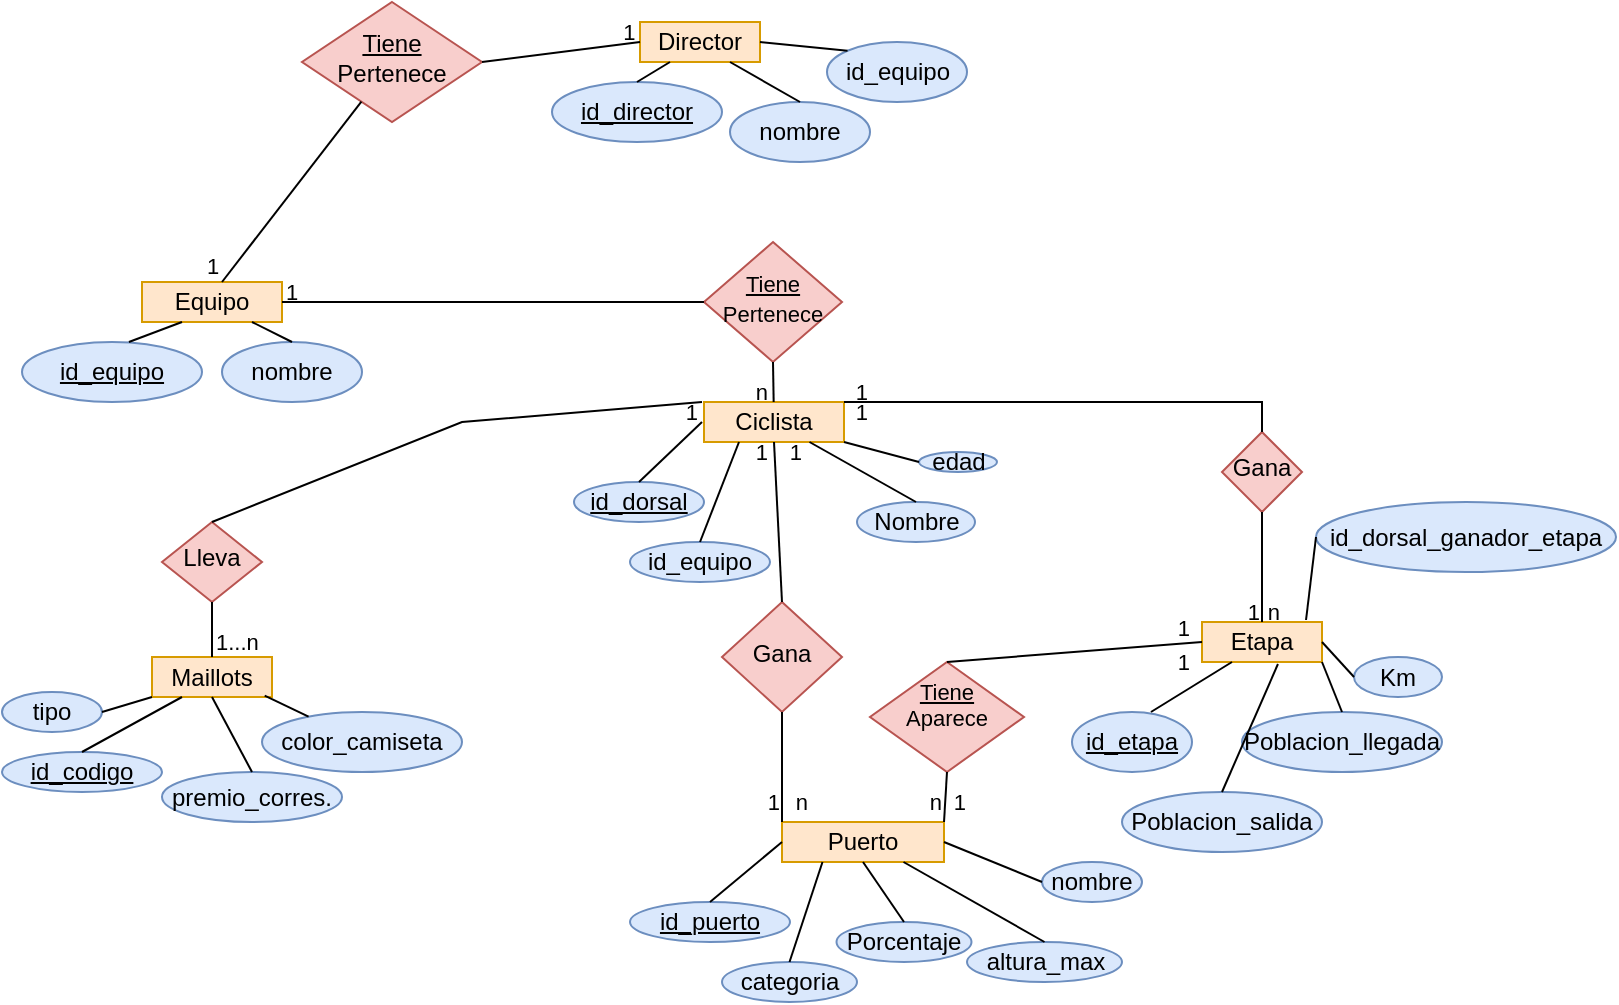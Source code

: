 <mxfile version="20.8.20" type="github">
  <diagram id="C5RBs43oDa-KdzZeNtuy" name="Page-1">
    <mxGraphModel dx="1434" dy="788" grid="1" gridSize="10" guides="1" tooltips="1" connect="1" arrows="1" fold="1" page="1" pageScale="1" pageWidth="827" pageHeight="1169" math="0" shadow="0">
      <root>
        <mxCell id="WIyWlLk6GJQsqaUBKTNV-0" />
        <mxCell id="WIyWlLk6GJQsqaUBKTNV-1" parent="WIyWlLk6GJQsqaUBKTNV-0" />
        <mxCell id="WIyWlLk6GJQsqaUBKTNV-6" value="Gana" style="rhombus;whiteSpace=wrap;html=1;shadow=0;fontFamily=Helvetica;fontSize=12;align=center;strokeWidth=1;spacing=6;spacingTop=-4;fillColor=#f8cecc;strokeColor=#b85450;" parent="WIyWlLk6GJQsqaUBKTNV-1" vertex="1">
          <mxGeometry x="380" y="310" width="60" height="55" as="geometry" />
        </mxCell>
        <mxCell id="WIyWlLk6GJQsqaUBKTNV-10" value="Lleva" style="rhombus;whiteSpace=wrap;html=1;shadow=0;fontFamily=Helvetica;fontSize=12;align=center;strokeWidth=1;spacing=6;spacingTop=-4;fillColor=#f8cecc;strokeColor=#b85450;" parent="WIyWlLk6GJQsqaUBKTNV-1" vertex="1">
          <mxGeometry x="100" y="270" width="50" height="40" as="geometry" />
        </mxCell>
        <mxCell id="zfDN0zzNHte_XfRn6gS3-0" value="Etapa" style="rounded=0;whiteSpace=wrap;html=1;fillColor=#ffe6cc;strokeColor=#d79b00;" parent="WIyWlLk6GJQsqaUBKTNV-1" vertex="1">
          <mxGeometry x="620" y="320" width="60" height="20" as="geometry" />
        </mxCell>
        <mxCell id="zfDN0zzNHte_XfRn6gS3-2" value="&lt;u&gt;Tiene&lt;/u&gt;&lt;br&gt;Pertenece" style="rhombus;whiteSpace=wrap;html=1;shadow=0;fontFamily=Helvetica;fontSize=12;align=center;strokeWidth=1;spacing=6;spacingTop=-4;fillColor=#f8cecc;strokeColor=#b85450;" parent="WIyWlLk6GJQsqaUBKTNV-1" vertex="1">
          <mxGeometry x="170" y="10" width="90" height="60" as="geometry" />
        </mxCell>
        <mxCell id="zfDN0zzNHte_XfRn6gS3-3" value="Gana" style="rhombus;whiteSpace=wrap;html=1;shadow=0;fontFamily=Helvetica;fontSize=12;align=center;strokeWidth=1;spacing=6;spacingTop=-4;fillColor=#f8cecc;strokeColor=#b85450;" parent="WIyWlLk6GJQsqaUBKTNV-1" vertex="1">
          <mxGeometry x="630" y="225" width="40" height="40" as="geometry" />
        </mxCell>
        <mxCell id="zfDN0zzNHte_XfRn6gS3-5" value="Maillots" style="rounded=0;whiteSpace=wrap;html=1;fillColor=#ffe6cc;strokeColor=#d79b00;" parent="WIyWlLk6GJQsqaUBKTNV-1" vertex="1">
          <mxGeometry x="95" y="337.5" width="60" height="20" as="geometry" />
        </mxCell>
        <mxCell id="zfDN0zzNHte_XfRn6gS3-6" value="Puerto" style="rounded=0;whiteSpace=wrap;html=1;fillColor=#ffe6cc;strokeColor=#d79b00;" parent="WIyWlLk6GJQsqaUBKTNV-1" vertex="1">
          <mxGeometry x="410" y="420" width="81" height="20" as="geometry" />
        </mxCell>
        <mxCell id="zfDN0zzNHte_XfRn6gS3-7" value="Director" style="rounded=0;whiteSpace=wrap;html=1;fillColor=#ffe6cc;strokeColor=#d79b00;" parent="WIyWlLk6GJQsqaUBKTNV-1" vertex="1">
          <mxGeometry x="339" y="20" width="60" height="20" as="geometry" />
        </mxCell>
        <mxCell id="zfDN0zzNHte_XfRn6gS3-8" value="Equipo" style="rounded=0;whiteSpace=wrap;html=1;fillColor=#ffe6cc;strokeColor=#d79b00;" parent="WIyWlLk6GJQsqaUBKTNV-1" vertex="1">
          <mxGeometry x="90" y="150" width="70" height="20" as="geometry" />
        </mxCell>
        <mxCell id="zfDN0zzNHte_XfRn6gS3-9" value="Ciclista" style="rounded=0;whiteSpace=wrap;html=1;fillColor=#ffe6cc;strokeColor=#d79b00;" parent="WIyWlLk6GJQsqaUBKTNV-1" vertex="1">
          <mxGeometry x="371" y="210" width="70" height="20" as="geometry" />
        </mxCell>
        <mxCell id="zfDN0zzNHte_XfRn6gS3-11" value="id_dorsal_ganador_etapa" style="ellipse;whiteSpace=wrap;html=1;fillColor=#dae8fc;strokeColor=#6c8ebf;" parent="WIyWlLk6GJQsqaUBKTNV-1" vertex="1">
          <mxGeometry x="677" y="260" width="150" height="35" as="geometry" />
        </mxCell>
        <mxCell id="zfDN0zzNHte_XfRn6gS3-12" value="Poblacion_salida" style="ellipse;whiteSpace=wrap;html=1;fillColor=#dae8fc;strokeColor=#6c8ebf;" parent="WIyWlLk6GJQsqaUBKTNV-1" vertex="1">
          <mxGeometry x="580" y="405" width="100" height="30" as="geometry" />
        </mxCell>
        <mxCell id="zfDN0zzNHte_XfRn6gS3-13" value="&lt;u&gt;id_puerto&lt;/u&gt;" style="ellipse;whiteSpace=wrap;html=1;fillColor=#dae8fc;strokeColor=#6c8ebf;" parent="WIyWlLk6GJQsqaUBKTNV-1" vertex="1">
          <mxGeometry x="334" y="460" width="80" height="20" as="geometry" />
        </mxCell>
        <mxCell id="zfDN0zzNHte_XfRn6gS3-14" value="Poblacion_llegada" style="ellipse;whiteSpace=wrap;html=1;fillColor=#dae8fc;strokeColor=#6c8ebf;" parent="WIyWlLk6GJQsqaUBKTNV-1" vertex="1">
          <mxGeometry x="640" y="365" width="100" height="30" as="geometry" />
        </mxCell>
        <mxCell id="zfDN0zzNHte_XfRn6gS3-15" value="Km" style="ellipse;whiteSpace=wrap;html=1;fillColor=#dae8fc;strokeColor=#6c8ebf;" parent="WIyWlLk6GJQsqaUBKTNV-1" vertex="1">
          <mxGeometry x="696" y="337.5" width="44" height="20" as="geometry" />
        </mxCell>
        <mxCell id="zfDN0zzNHte_XfRn6gS3-16" value="&lt;u&gt;id_etapa&lt;/u&gt;" style="ellipse;whiteSpace=wrap;html=1;fillColor=#dae8fc;strokeColor=#6c8ebf;" parent="WIyWlLk6GJQsqaUBKTNV-1" vertex="1">
          <mxGeometry x="555" y="365" width="60" height="30" as="geometry" />
        </mxCell>
        <mxCell id="zfDN0zzNHte_XfRn6gS3-17" value="edad" style="ellipse;whiteSpace=wrap;html=1;fillColor=#dae8fc;strokeColor=#6c8ebf;" parent="WIyWlLk6GJQsqaUBKTNV-1" vertex="1">
          <mxGeometry x="478.5" y="235" width="39" height="10" as="geometry" />
        </mxCell>
        <mxCell id="zfDN0zzNHte_XfRn6gS3-18" value="Nombre" style="ellipse;whiteSpace=wrap;html=1;fillColor=#dae8fc;strokeColor=#6c8ebf;" parent="WIyWlLk6GJQsqaUBKTNV-1" vertex="1">
          <mxGeometry x="447.5" y="260" width="59" height="20" as="geometry" />
        </mxCell>
        <mxCell id="zfDN0zzNHte_XfRn6gS3-19" value="id_equipo" style="ellipse;whiteSpace=wrap;html=1;fillColor=#dae8fc;strokeColor=#6c8ebf;" parent="WIyWlLk6GJQsqaUBKTNV-1" vertex="1">
          <mxGeometry x="334" y="280" width="70" height="20" as="geometry" />
        </mxCell>
        <mxCell id="zfDN0zzNHte_XfRn6gS3-20" value="&lt;u&gt;id_dorsal&lt;/u&gt;" style="ellipse;whiteSpace=wrap;html=1;fillColor=#dae8fc;strokeColor=#6c8ebf;" parent="WIyWlLk6GJQsqaUBKTNV-1" vertex="1">
          <mxGeometry x="306" y="250" width="65" height="20" as="geometry" />
        </mxCell>
        <mxCell id="zfDN0zzNHte_XfRn6gS3-22" value="id_equipo" style="ellipse;whiteSpace=wrap;html=1;fillColor=#dae8fc;strokeColor=#6c8ebf;" parent="WIyWlLk6GJQsqaUBKTNV-1" vertex="1">
          <mxGeometry x="432.5" y="30" width="70" height="30" as="geometry" />
        </mxCell>
        <mxCell id="zfDN0zzNHte_XfRn6gS3-23" value="nombre" style="ellipse;whiteSpace=wrap;html=1;fillColor=#dae8fc;strokeColor=#6c8ebf;" parent="WIyWlLk6GJQsqaUBKTNV-1" vertex="1">
          <mxGeometry x="384" y="60" width="70" height="30" as="geometry" />
        </mxCell>
        <mxCell id="zfDN0zzNHte_XfRn6gS3-24" value="&lt;u&gt;id_director&lt;/u&gt;" style="ellipse;whiteSpace=wrap;html=1;fillColor=#dae8fc;strokeColor=#6c8ebf;" parent="WIyWlLk6GJQsqaUBKTNV-1" vertex="1">
          <mxGeometry x="295" y="50" width="85" height="30" as="geometry" />
        </mxCell>
        <mxCell id="zfDN0zzNHte_XfRn6gS3-25" value="nombre" style="ellipse;whiteSpace=wrap;html=1;fillColor=#dae8fc;strokeColor=#6c8ebf;" parent="WIyWlLk6GJQsqaUBKTNV-1" vertex="1">
          <mxGeometry x="130" y="180" width="70" height="30" as="geometry" />
        </mxCell>
        <mxCell id="zfDN0zzNHte_XfRn6gS3-26" value="&lt;u&gt;id_equipo&lt;/u&gt;" style="ellipse;whiteSpace=wrap;html=1;fillColor=#dae8fc;strokeColor=#6c8ebf;" parent="WIyWlLk6GJQsqaUBKTNV-1" vertex="1">
          <mxGeometry x="30" y="180" width="90" height="30" as="geometry" />
        </mxCell>
        <mxCell id="zfDN0zzNHte_XfRn6gS3-27" value="&lt;h1 style=&quot;font-size: 8px;&quot;&gt;&lt;br&gt;&lt;/h1&gt;&lt;div style=&quot;font-size: 11px;&quot;&gt;&lt;u style=&quot;background-color: initial;&quot;&gt;Tiene&lt;/u&gt;&lt;br&gt;&lt;/div&gt;&lt;div style=&quot;font-size: 11px;&quot;&gt;&lt;font style=&quot;font-size: 11px;&quot;&gt;Aparece&lt;/font&gt;&lt;/div&gt;&lt;div&gt;&lt;u&gt;&lt;br&gt;&lt;/u&gt;&lt;/div&gt;&lt;span style=&quot;font-size: 8px;&quot;&gt;&lt;br&gt;&lt;/span&gt;" style="rhombus;whiteSpace=wrap;html=1;shadow=0;fontFamily=Helvetica;fontSize=12;align=center;strokeWidth=1;spacing=6;spacingTop=-4;fillColor=#f8cecc;strokeColor=#b85450;" parent="WIyWlLk6GJQsqaUBKTNV-1" vertex="1">
          <mxGeometry x="454" y="340" width="77" height="55" as="geometry" />
        </mxCell>
        <mxCell id="zfDN0zzNHte_XfRn6gS3-41" value="" style="endArrow=none;html=1;rounded=0;exitX=0.5;exitY=0;exitDx=0;exitDy=0;entryX=0.25;entryY=1;entryDx=0;entryDy=0;" parent="WIyWlLk6GJQsqaUBKTNV-1" source="zfDN0zzNHte_XfRn6gS3-24" target="zfDN0zzNHte_XfRn6gS3-7" edge="1">
          <mxGeometry width="50" height="50" relative="1" as="geometry">
            <mxPoint x="400" y="110" as="sourcePoint" />
            <mxPoint x="440" y="70" as="targetPoint" />
          </mxGeometry>
        </mxCell>
        <mxCell id="zfDN0zzNHte_XfRn6gS3-42" value="" style="endArrow=none;html=1;rounded=0;entryX=0;entryY=0;entryDx=0;entryDy=0;exitX=1;exitY=0.5;exitDx=0;exitDy=0;" parent="WIyWlLk6GJQsqaUBKTNV-1" source="zfDN0zzNHte_XfRn6gS3-7" target="zfDN0zzNHte_XfRn6gS3-22" edge="1">
          <mxGeometry width="50" height="50" relative="1" as="geometry">
            <mxPoint x="500" y="60" as="sourcePoint" />
            <mxPoint x="550" y="10" as="targetPoint" />
          </mxGeometry>
        </mxCell>
        <mxCell id="zfDN0zzNHte_XfRn6gS3-48" value="" style="endArrow=none;html=1;rounded=0;" parent="WIyWlLk6GJQsqaUBKTNV-1" target="zfDN0zzNHte_XfRn6gS3-2" edge="1">
          <mxGeometry width="50" height="50" relative="1" as="geometry">
            <mxPoint x="130" y="150" as="sourcePoint" />
            <mxPoint x="180" y="100" as="targetPoint" />
          </mxGeometry>
        </mxCell>
        <mxCell id="zfDN0zzNHte_XfRn6gS3-49" value="" style="endArrow=none;html=1;rounded=0;entryX=0;entryY=0.5;entryDx=0;entryDy=0;exitX=1;exitY=0.5;exitDx=0;exitDy=0;" parent="WIyWlLk6GJQsqaUBKTNV-1" source="zfDN0zzNHte_XfRn6gS3-2" target="zfDN0zzNHte_XfRn6gS3-7" edge="1">
          <mxGeometry width="50" height="50" relative="1" as="geometry">
            <mxPoint x="300" y="60" as="sourcePoint" />
            <mxPoint x="350" y="10" as="targetPoint" />
          </mxGeometry>
        </mxCell>
        <mxCell id="zfDN0zzNHte_XfRn6gS3-50" value="" style="endArrow=none;html=1;rounded=0;entryX=0.75;entryY=1;entryDx=0;entryDy=0;exitX=0.5;exitY=0;exitDx=0;exitDy=0;" parent="WIyWlLk6GJQsqaUBKTNV-1" source="zfDN0zzNHte_XfRn6gS3-23" target="zfDN0zzNHte_XfRn6gS3-7" edge="1">
          <mxGeometry width="50" height="50" relative="1" as="geometry">
            <mxPoint x="490" y="150" as="sourcePoint" />
            <mxPoint x="540" y="100" as="targetPoint" />
          </mxGeometry>
        </mxCell>
        <mxCell id="zfDN0zzNHte_XfRn6gS3-51" value="" style="endArrow=none;html=1;rounded=0;exitX=0.594;exitY=0;exitDx=0;exitDy=0;exitPerimeter=0;" parent="WIyWlLk6GJQsqaUBKTNV-1" source="zfDN0zzNHte_XfRn6gS3-26" edge="1">
          <mxGeometry width="50" height="50" relative="1" as="geometry">
            <mxPoint x="60" y="220" as="sourcePoint" />
            <mxPoint x="110" y="170" as="targetPoint" />
          </mxGeometry>
        </mxCell>
        <mxCell id="zfDN0zzNHte_XfRn6gS3-52" value="" style="endArrow=none;html=1;rounded=0;exitX=0.5;exitY=0;exitDx=0;exitDy=0;" parent="WIyWlLk6GJQsqaUBKTNV-1" source="zfDN0zzNHte_XfRn6gS3-25" target="zfDN0zzNHte_XfRn6gS3-8" edge="1">
          <mxGeometry width="50" height="50" relative="1" as="geometry">
            <mxPoint x="100" y="220" as="sourcePoint" />
            <mxPoint x="150" y="170" as="targetPoint" />
          </mxGeometry>
        </mxCell>
        <mxCell id="zfDN0zzNHte_XfRn6gS3-53" value="&lt;font style=&quot;font-size: 11px;&quot;&gt;&lt;u&gt;Tiene&lt;/u&gt;&lt;br&gt;Pertenece&lt;/font&gt;" style="rhombus;whiteSpace=wrap;html=1;shadow=0;fontFamily=Helvetica;fontSize=12;align=center;strokeWidth=1;spacing=6;spacingTop=-4;fillColor=#f8cecc;strokeColor=#b85450;" parent="WIyWlLk6GJQsqaUBKTNV-1" vertex="1">
          <mxGeometry x="371" y="130" width="69" height="60" as="geometry" />
        </mxCell>
        <mxCell id="zfDN0zzNHte_XfRn6gS3-56" value="" style="endArrow=none;html=1;rounded=0;exitX=1;exitY=0.5;exitDx=0;exitDy=0;entryX=0;entryY=0.5;entryDx=0;entryDy=0;" parent="WIyWlLk6GJQsqaUBKTNV-1" source="zfDN0zzNHte_XfRn6gS3-8" target="zfDN0zzNHte_XfRn6gS3-53" edge="1">
          <mxGeometry width="50" height="50" relative="1" as="geometry">
            <mxPoint x="310" y="210" as="sourcePoint" />
            <mxPoint x="360" y="160" as="targetPoint" />
          </mxGeometry>
        </mxCell>
        <mxCell id="zfDN0zzNHte_XfRn6gS3-58" value="" style="endArrow=none;html=1;rounded=0;entryX=0.5;entryY=1;entryDx=0;entryDy=0;" parent="WIyWlLk6GJQsqaUBKTNV-1" source="zfDN0zzNHte_XfRn6gS3-9" target="zfDN0zzNHte_XfRn6gS3-53" edge="1">
          <mxGeometry width="50" height="50" relative="1" as="geometry">
            <mxPoint x="310" y="310" as="sourcePoint" />
            <mxPoint x="360" y="260" as="targetPoint" />
          </mxGeometry>
        </mxCell>
        <mxCell id="zfDN0zzNHte_XfRn6gS3-60" value="" style="endArrow=none;html=1;rounded=0;entryX=1;entryY=1;entryDx=0;entryDy=0;exitX=0;exitY=0.5;exitDx=0;exitDy=0;" parent="WIyWlLk6GJQsqaUBKTNV-1" source="zfDN0zzNHte_XfRn6gS3-17" target="zfDN0zzNHte_XfRn6gS3-9" edge="1">
          <mxGeometry width="50" height="50" relative="1" as="geometry">
            <mxPoint x="310" y="340" as="sourcePoint" />
            <mxPoint x="360" y="290" as="targetPoint" />
          </mxGeometry>
        </mxCell>
        <mxCell id="zfDN0zzNHte_XfRn6gS3-61" value="" style="endArrow=none;html=1;rounded=0;exitX=0.5;exitY=0;exitDx=0;exitDy=0;" parent="WIyWlLk6GJQsqaUBKTNV-1" source="zfDN0zzNHte_XfRn6gS3-18" target="zfDN0zzNHte_XfRn6gS3-9" edge="1">
          <mxGeometry width="50" height="50" relative="1" as="geometry">
            <mxPoint x="310" y="340" as="sourcePoint" />
            <mxPoint x="360" y="290" as="targetPoint" />
          </mxGeometry>
        </mxCell>
        <mxCell id="zfDN0zzNHte_XfRn6gS3-62" value="" style="endArrow=none;html=1;rounded=0;entryX=0.25;entryY=1;entryDx=0;entryDy=0;exitX=0.5;exitY=0;exitDx=0;exitDy=0;" parent="WIyWlLk6GJQsqaUBKTNV-1" source="zfDN0zzNHte_XfRn6gS3-19" target="zfDN0zzNHte_XfRn6gS3-9" edge="1">
          <mxGeometry width="50" height="50" relative="1" as="geometry">
            <mxPoint x="310" y="340" as="sourcePoint" />
            <mxPoint x="360" y="290" as="targetPoint" />
          </mxGeometry>
        </mxCell>
        <mxCell id="zfDN0zzNHte_XfRn6gS3-63" value="" style="endArrow=none;html=1;rounded=0;exitX=0.5;exitY=0;exitDx=0;exitDy=0;" parent="WIyWlLk6GJQsqaUBKTNV-1" source="zfDN0zzNHte_XfRn6gS3-20" edge="1">
          <mxGeometry width="50" height="50" relative="1" as="geometry">
            <mxPoint x="310" y="340" as="sourcePoint" />
            <mxPoint x="370" y="220" as="targetPoint" />
          </mxGeometry>
        </mxCell>
        <mxCell id="zfDN0zzNHte_XfRn6gS3-64" value="" style="endArrow=none;html=1;rounded=0;fontSize=11;entryX=1;entryY=0;entryDx=0;entryDy=0;exitX=0.5;exitY=0;exitDx=0;exitDy=0;" parent="WIyWlLk6GJQsqaUBKTNV-1" source="zfDN0zzNHte_XfRn6gS3-3" target="zfDN0zzNHte_XfRn6gS3-9" edge="1">
          <mxGeometry width="50" height="50" relative="1" as="geometry">
            <mxPoint x="610" y="240" as="sourcePoint" />
            <mxPoint x="360" y="190" as="targetPoint" />
            <Array as="points">
              <mxPoint x="650" y="210" />
              <mxPoint x="560" y="210" />
            </Array>
          </mxGeometry>
        </mxCell>
        <mxCell id="zfDN0zzNHte_XfRn6gS3-65" value="" style="endArrow=none;html=1;rounded=0;fontSize=11;entryX=0.5;entryY=1;entryDx=0;entryDy=0;exitX=0.5;exitY=0;exitDx=0;exitDy=0;" parent="WIyWlLk6GJQsqaUBKTNV-1" source="zfDN0zzNHte_XfRn6gS3-0" target="zfDN0zzNHte_XfRn6gS3-3" edge="1">
          <mxGeometry width="50" height="50" relative="1" as="geometry">
            <mxPoint x="610" y="320" as="sourcePoint" />
            <mxPoint x="360" y="300" as="targetPoint" />
            <Array as="points">
              <mxPoint x="650" y="280" />
            </Array>
          </mxGeometry>
        </mxCell>
        <mxCell id="zfDN0zzNHte_XfRn6gS3-66" value="" style="endArrow=none;html=1;rounded=0;fontSize=11;entryX=0.25;entryY=1;entryDx=0;entryDy=0;exitX=0.658;exitY=0;exitDx=0;exitDy=0;exitPerimeter=0;" parent="WIyWlLk6GJQsqaUBKTNV-1" source="zfDN0zzNHte_XfRn6gS3-16" target="zfDN0zzNHte_XfRn6gS3-0" edge="1">
          <mxGeometry width="50" height="50" relative="1" as="geometry">
            <mxPoint x="310" y="490" as="sourcePoint" />
            <mxPoint x="360" y="440" as="targetPoint" />
          </mxGeometry>
        </mxCell>
        <mxCell id="zfDN0zzNHte_XfRn6gS3-67" value="" style="endArrow=none;html=1;rounded=0;fontSize=11;entryX=0.633;entryY=1.05;entryDx=0;entryDy=0;exitX=0.5;exitY=0;exitDx=0;exitDy=0;entryPerimeter=0;" parent="WIyWlLk6GJQsqaUBKTNV-1" source="zfDN0zzNHte_XfRn6gS3-12" target="zfDN0zzNHte_XfRn6gS3-0" edge="1">
          <mxGeometry width="50" height="50" relative="1" as="geometry">
            <mxPoint x="310" y="490" as="sourcePoint" />
            <mxPoint x="360" y="440" as="targetPoint" />
          </mxGeometry>
        </mxCell>
        <mxCell id="zfDN0zzNHte_XfRn6gS3-68" value="" style="endArrow=none;html=1;rounded=0;fontSize=11;entryX=1;entryY=1;entryDx=0;entryDy=0;exitX=0.5;exitY=0;exitDx=0;exitDy=0;" parent="WIyWlLk6GJQsqaUBKTNV-1" source="zfDN0zzNHte_XfRn6gS3-14" target="zfDN0zzNHte_XfRn6gS3-0" edge="1">
          <mxGeometry width="50" height="50" relative="1" as="geometry">
            <mxPoint x="310" y="490" as="sourcePoint" />
            <mxPoint x="360" y="440" as="targetPoint" />
          </mxGeometry>
        </mxCell>
        <mxCell id="zfDN0zzNHte_XfRn6gS3-69" value="" style="endArrow=none;html=1;rounded=0;fontSize=11;entryX=1;entryY=0.5;entryDx=0;entryDy=0;exitX=0;exitY=0.5;exitDx=0;exitDy=0;" parent="WIyWlLk6GJQsqaUBKTNV-1" source="zfDN0zzNHte_XfRn6gS3-15" target="zfDN0zzNHte_XfRn6gS3-0" edge="1">
          <mxGeometry width="50" height="50" relative="1" as="geometry">
            <mxPoint x="310" y="490" as="sourcePoint" />
            <mxPoint x="360" y="440" as="targetPoint" />
          </mxGeometry>
        </mxCell>
        <mxCell id="zfDN0zzNHte_XfRn6gS3-71" value="" style="endArrow=none;html=1;rounded=0;fontSize=11;entryX=0.5;entryY=1;entryDx=0;entryDy=0;exitX=1;exitY=0;exitDx=0;exitDy=0;" parent="WIyWlLk6GJQsqaUBKTNV-1" source="zfDN0zzNHte_XfRn6gS3-6" target="zfDN0zzNHte_XfRn6gS3-27" edge="1">
          <mxGeometry width="50" height="50" relative="1" as="geometry">
            <mxPoint x="320" y="420" as="sourcePoint" />
            <mxPoint x="360" y="440" as="targetPoint" />
          </mxGeometry>
        </mxCell>
        <mxCell id="zfDN0zzNHte_XfRn6gS3-72" value="" style="endArrow=none;html=1;rounded=0;fontSize=11;entryX=0;entryY=0.5;entryDx=0;entryDy=0;exitX=0.867;exitY=-0.05;exitDx=0;exitDy=0;exitPerimeter=0;" parent="WIyWlLk6GJQsqaUBKTNV-1" source="zfDN0zzNHte_XfRn6gS3-0" target="zfDN0zzNHte_XfRn6gS3-11" edge="1">
          <mxGeometry width="50" height="50" relative="1" as="geometry">
            <mxPoint x="470" y="510" as="sourcePoint" />
            <mxPoint x="520" y="460" as="targetPoint" />
          </mxGeometry>
        </mxCell>
        <mxCell id="zfDN0zzNHte_XfRn6gS3-73" value="altura_max" style="ellipse;whiteSpace=wrap;html=1;fillColor=#dae8fc;strokeColor=#6c8ebf;" parent="WIyWlLk6GJQsqaUBKTNV-1" vertex="1">
          <mxGeometry x="502.5" y="480" width="77.5" height="20" as="geometry" />
        </mxCell>
        <mxCell id="zfDN0zzNHte_XfRn6gS3-74" value="Porcentaje" style="ellipse;whiteSpace=wrap;html=1;fillColor=#dae8fc;strokeColor=#6c8ebf;" parent="WIyWlLk6GJQsqaUBKTNV-1" vertex="1">
          <mxGeometry x="437.25" y="470" width="67.5" height="20" as="geometry" />
        </mxCell>
        <mxCell id="zfDN0zzNHte_XfRn6gS3-75" value="nombre" style="ellipse;whiteSpace=wrap;html=1;fillColor=#dae8fc;strokeColor=#6c8ebf;" parent="WIyWlLk6GJQsqaUBKTNV-1" vertex="1">
          <mxGeometry x="540" y="440" width="50" height="20" as="geometry" />
        </mxCell>
        <mxCell id="zfDN0zzNHte_XfRn6gS3-76" value="categoria" style="ellipse;whiteSpace=wrap;html=1;fillColor=#dae8fc;strokeColor=#6c8ebf;" parent="WIyWlLk6GJQsqaUBKTNV-1" vertex="1">
          <mxGeometry x="380" y="490" width="67.5" height="20" as="geometry" />
        </mxCell>
        <mxCell id="zfDN0zzNHte_XfRn6gS3-77" value="" style="endArrow=none;html=1;rounded=0;fontSize=11;entryX=0;entryY=0.5;entryDx=0;entryDy=0;exitX=0.5;exitY=0;exitDx=0;exitDy=0;" parent="WIyWlLk6GJQsqaUBKTNV-1" source="zfDN0zzNHte_XfRn6gS3-13" target="zfDN0zzNHte_XfRn6gS3-6" edge="1">
          <mxGeometry width="50" height="50" relative="1" as="geometry">
            <mxPoint x="470" y="620" as="sourcePoint" />
            <mxPoint x="520" y="570" as="targetPoint" />
          </mxGeometry>
        </mxCell>
        <mxCell id="zfDN0zzNHte_XfRn6gS3-78" value="" style="endArrow=none;html=1;rounded=0;fontSize=11;entryX=1;entryY=0.5;entryDx=0;entryDy=0;exitX=0;exitY=0.5;exitDx=0;exitDy=0;" parent="WIyWlLk6GJQsqaUBKTNV-1" source="zfDN0zzNHte_XfRn6gS3-75" target="zfDN0zzNHte_XfRn6gS3-6" edge="1">
          <mxGeometry width="50" height="50" relative="1" as="geometry">
            <mxPoint x="470" y="620" as="sourcePoint" />
            <mxPoint x="520" y="570" as="targetPoint" />
          </mxGeometry>
        </mxCell>
        <mxCell id="zfDN0zzNHte_XfRn6gS3-79" value="" style="endArrow=none;html=1;rounded=0;fontSize=11;entryX=0.75;entryY=1;entryDx=0;entryDy=0;exitX=0.5;exitY=0;exitDx=0;exitDy=0;" parent="WIyWlLk6GJQsqaUBKTNV-1" source="zfDN0zzNHte_XfRn6gS3-73" target="zfDN0zzNHte_XfRn6gS3-6" edge="1">
          <mxGeometry width="50" height="50" relative="1" as="geometry">
            <mxPoint x="470" y="620" as="sourcePoint" />
            <mxPoint x="520" y="570" as="targetPoint" />
          </mxGeometry>
        </mxCell>
        <mxCell id="zfDN0zzNHte_XfRn6gS3-80" value="" style="endArrow=none;html=1;rounded=0;fontSize=11;entryX=0.5;entryY=1;entryDx=0;entryDy=0;exitX=0.5;exitY=0;exitDx=0;exitDy=0;" parent="WIyWlLk6GJQsqaUBKTNV-1" source="zfDN0zzNHte_XfRn6gS3-74" target="zfDN0zzNHte_XfRn6gS3-6" edge="1">
          <mxGeometry width="50" height="50" relative="1" as="geometry">
            <mxPoint x="470" y="620" as="sourcePoint" />
            <mxPoint x="520" y="570" as="targetPoint" />
          </mxGeometry>
        </mxCell>
        <mxCell id="zfDN0zzNHte_XfRn6gS3-81" value="" style="endArrow=none;html=1;rounded=0;fontSize=11;entryX=0.25;entryY=1;entryDx=0;entryDy=0;exitX=0.5;exitY=0;exitDx=0;exitDy=0;" parent="WIyWlLk6GJQsqaUBKTNV-1" source="zfDN0zzNHte_XfRn6gS3-76" target="zfDN0zzNHte_XfRn6gS3-6" edge="1">
          <mxGeometry width="50" height="50" relative="1" as="geometry">
            <mxPoint x="470" y="620" as="sourcePoint" />
            <mxPoint x="520" y="570" as="targetPoint" />
          </mxGeometry>
        </mxCell>
        <mxCell id="zfDN0zzNHte_XfRn6gS3-82" value="" style="endArrow=none;html=1;rounded=0;fontSize=11;exitX=0.5;exitY=0;exitDx=0;exitDy=0;" parent="WIyWlLk6GJQsqaUBKTNV-1" source="WIyWlLk6GJQsqaUBKTNV-10" edge="1">
          <mxGeometry width="50" height="50" relative="1" as="geometry">
            <mxPoint x="240" y="280" as="sourcePoint" />
            <mxPoint x="370" y="210" as="targetPoint" />
            <Array as="points">
              <mxPoint x="250" y="220" />
            </Array>
          </mxGeometry>
        </mxCell>
        <mxCell id="zfDN0zzNHte_XfRn6gS3-83" value="" style="endArrow=none;html=1;rounded=0;fontSize=11;exitX=0.5;exitY=0;exitDx=0;exitDy=0;entryX=0;entryY=1;entryDx=0;entryDy=0;entryPerimeter=0;" parent="WIyWlLk6GJQsqaUBKTNV-1" source="zfDN0zzNHte_XfRn6gS3-27" target="zfDN0zzNHte_XfRn6gS3-110" edge="1">
          <mxGeometry width="50" height="50" relative="1" as="geometry">
            <mxPoint x="450" y="330" as="sourcePoint" />
            <mxPoint x="500" y="280" as="targetPoint" />
          </mxGeometry>
        </mxCell>
        <mxCell id="zfDN0zzNHte_XfRn6gS3-84" value="" style="endArrow=none;html=1;rounded=0;fontSize=11;entryX=0.5;entryY=1;entryDx=0;entryDy=0;exitX=0.5;exitY=0;exitDx=0;exitDy=0;" parent="WIyWlLk6GJQsqaUBKTNV-1" source="zfDN0zzNHte_XfRn6gS3-5" target="WIyWlLk6GJQsqaUBKTNV-10" edge="1">
          <mxGeometry width="50" height="50" relative="1" as="geometry">
            <mxPoint x="450" y="490" as="sourcePoint" />
            <mxPoint x="500" y="440" as="targetPoint" />
          </mxGeometry>
        </mxCell>
        <mxCell id="zfDN0zzNHte_XfRn6gS3-85" style="edgeStyle=orthogonalEdgeStyle;rounded=0;orthogonalLoop=1;jettySize=auto;html=1;exitX=0.5;exitY=1;exitDx=0;exitDy=0;fontSize=11;" parent="WIyWlLk6GJQsqaUBKTNV-1" source="zfDN0zzNHte_XfRn6gS3-19" target="zfDN0zzNHte_XfRn6gS3-19" edge="1">
          <mxGeometry relative="1" as="geometry" />
        </mxCell>
        <mxCell id="zfDN0zzNHte_XfRn6gS3-86" value="" style="endArrow=none;html=1;rounded=0;fontSize=11;entryX=0.5;entryY=1;entryDx=0;entryDy=0;exitX=0.5;exitY=0;exitDx=0;exitDy=0;" parent="WIyWlLk6GJQsqaUBKTNV-1" source="WIyWlLk6GJQsqaUBKTNV-6" target="zfDN0zzNHte_XfRn6gS3-9" edge="1">
          <mxGeometry width="50" height="50" relative="1" as="geometry">
            <mxPoint x="450" y="430" as="sourcePoint" />
            <mxPoint x="500" y="380" as="targetPoint" />
          </mxGeometry>
        </mxCell>
        <mxCell id="zfDN0zzNHte_XfRn6gS3-88" value="" style="endArrow=none;html=1;rounded=0;fontSize=11;entryX=0.5;entryY=1;entryDx=0;entryDy=0;exitX=0;exitY=0;exitDx=0;exitDy=0;" parent="WIyWlLk6GJQsqaUBKTNV-1" source="zfDN0zzNHte_XfRn6gS3-6" target="WIyWlLk6GJQsqaUBKTNV-6" edge="1">
          <mxGeometry width="50" height="50" relative="1" as="geometry">
            <mxPoint x="450" y="430" as="sourcePoint" />
            <mxPoint x="500" y="380" as="targetPoint" />
          </mxGeometry>
        </mxCell>
        <mxCell id="zfDN0zzNHte_XfRn6gS3-90" value="&lt;u&gt;id_codigo&lt;/u&gt;" style="ellipse;whiteSpace=wrap;html=1;fillColor=#dae8fc;strokeColor=#6c8ebf;" parent="WIyWlLk6GJQsqaUBKTNV-1" vertex="1">
          <mxGeometry x="20" y="385" width="80" height="20" as="geometry" />
        </mxCell>
        <mxCell id="zfDN0zzNHte_XfRn6gS3-91" value="color_camiseta" style="ellipse;whiteSpace=wrap;html=1;fillColor=#dae8fc;strokeColor=#6c8ebf;" parent="WIyWlLk6GJQsqaUBKTNV-1" vertex="1">
          <mxGeometry x="150" y="365" width="100" height="30" as="geometry" />
        </mxCell>
        <mxCell id="zfDN0zzNHte_XfRn6gS3-92" value="premio_corres." style="ellipse;whiteSpace=wrap;html=1;fillColor=#dae8fc;strokeColor=#6c8ebf;" parent="WIyWlLk6GJQsqaUBKTNV-1" vertex="1">
          <mxGeometry x="100" y="395" width="90" height="25" as="geometry" />
        </mxCell>
        <mxCell id="zfDN0zzNHte_XfRn6gS3-93" value="tipo" style="ellipse;whiteSpace=wrap;html=1;fillColor=#dae8fc;strokeColor=#6c8ebf;" parent="WIyWlLk6GJQsqaUBKTNV-1" vertex="1">
          <mxGeometry x="20" y="355" width="50" height="20" as="geometry" />
        </mxCell>
        <mxCell id="zfDN0zzNHte_XfRn6gS3-94" value="" style="endArrow=none;html=1;rounded=0;fontSize=11;entryX=0;entryY=1;entryDx=0;entryDy=0;exitX=1;exitY=0.5;exitDx=0;exitDy=0;" parent="WIyWlLk6GJQsqaUBKTNV-1" source="zfDN0zzNHte_XfRn6gS3-93" target="zfDN0zzNHte_XfRn6gS3-5" edge="1">
          <mxGeometry width="50" height="50" relative="1" as="geometry">
            <mxPoint x="180" y="430" as="sourcePoint" />
            <mxPoint x="500" y="380" as="targetPoint" />
          </mxGeometry>
        </mxCell>
        <mxCell id="zfDN0zzNHte_XfRn6gS3-95" value="" style="endArrow=none;html=1;rounded=0;fontSize=11;entryX=0.25;entryY=1;entryDx=0;entryDy=0;exitX=0.5;exitY=0;exitDx=0;exitDy=0;" parent="WIyWlLk6GJQsqaUBKTNV-1" source="zfDN0zzNHte_XfRn6gS3-90" target="zfDN0zzNHte_XfRn6gS3-5" edge="1">
          <mxGeometry width="50" height="50" relative="1" as="geometry">
            <mxPoint x="90" y="395" as="sourcePoint" />
            <mxPoint x="105" y="385" as="targetPoint" />
          </mxGeometry>
        </mxCell>
        <mxCell id="zfDN0zzNHte_XfRn6gS3-96" value="" style="endArrow=none;html=1;rounded=0;fontSize=11;entryX=0.5;entryY=1;entryDx=0;entryDy=0;exitX=0.5;exitY=0;exitDx=0;exitDy=0;" parent="WIyWlLk6GJQsqaUBKTNV-1" source="zfDN0zzNHte_XfRn6gS3-92" target="zfDN0zzNHte_XfRn6gS3-5" edge="1">
          <mxGeometry width="50" height="50" relative="1" as="geometry">
            <mxPoint x="65" y="420" as="sourcePoint" />
            <mxPoint x="120" y="385" as="targetPoint" />
          </mxGeometry>
        </mxCell>
        <mxCell id="zfDN0zzNHte_XfRn6gS3-97" value="" style="endArrow=none;html=1;rounded=0;fontSize=11;entryX=0.939;entryY=0.967;entryDx=0;entryDy=0;entryPerimeter=0;" parent="WIyWlLk6GJQsqaUBKTNV-1" source="zfDN0zzNHte_XfRn6gS3-91" target="zfDN0zzNHte_XfRn6gS3-5" edge="1">
          <mxGeometry width="50" height="50" relative="1" as="geometry">
            <mxPoint x="120" y="445" as="sourcePoint" />
            <mxPoint x="135" y="385" as="targetPoint" />
          </mxGeometry>
        </mxCell>
        <mxCell id="zfDN0zzNHte_XfRn6gS3-99" value="&lt;br&gt;1" style="text;html=1;align=center;verticalAlign=middle;resizable=0;points=[];autosize=1;strokeColor=none;fillColor=none;fontSize=11;" parent="WIyWlLk6GJQsqaUBKTNV-1" vertex="1">
          <mxGeometry x="110" y="115" width="30" height="40" as="geometry" />
        </mxCell>
        <mxCell id="zfDN0zzNHte_XfRn6gS3-100" value="&amp;nbsp; &amp;nbsp; &amp;nbsp; 1" style="text;html=1;align=center;verticalAlign=middle;resizable=0;points=[];autosize=1;strokeColor=none;fillColor=none;fontSize=11;" parent="WIyWlLk6GJQsqaUBKTNV-1" vertex="1">
          <mxGeometry x="299" y="10" width="50" height="30" as="geometry" />
        </mxCell>
        <mxCell id="zfDN0zzNHte_XfRn6gS3-101" value="1" style="text;html=1;align=left;verticalAlign=middle;resizable=0;points=[];autosize=1;strokeColor=none;fillColor=none;fontSize=11;" parent="WIyWlLk6GJQsqaUBKTNV-1" vertex="1">
          <mxGeometry x="160" y="140" width="30" height="30" as="geometry" />
        </mxCell>
        <mxCell id="zfDN0zzNHte_XfRn6gS3-102" value="1...n" style="text;html=1;align=left;verticalAlign=middle;resizable=0;points=[];autosize=1;strokeColor=none;fillColor=none;fontSize=11;" parent="WIyWlLk6GJQsqaUBKTNV-1" vertex="1">
          <mxGeometry x="125" y="315" width="40" height="30" as="geometry" />
        </mxCell>
        <mxCell id="zfDN0zzNHte_XfRn6gS3-103" value="n" style="text;html=1;align=right;verticalAlign=middle;resizable=0;points=[];autosize=1;strokeColor=none;fillColor=none;fontSize=11;" parent="WIyWlLk6GJQsqaUBKTNV-1" vertex="1">
          <mxGeometry x="374" y="190" width="30" height="30" as="geometry" />
        </mxCell>
        <mxCell id="zfDN0zzNHte_XfRn6gS3-105" value="1" style="text;html=1;align=right;verticalAlign=middle;resizable=0;points=[];autosize=1;strokeColor=none;fillColor=none;fontSize=11;" parent="WIyWlLk6GJQsqaUBKTNV-1" vertex="1">
          <mxGeometry x="339" y="200" width="30" height="30" as="geometry" />
        </mxCell>
        <mxCell id="zfDN0zzNHte_XfRn6gS3-107" value="1" style="text;html=1;align=right;verticalAlign=middle;resizable=0;points=[];autosize=1;strokeColor=none;fillColor=none;fontSize=11;" parent="WIyWlLk6GJQsqaUBKTNV-1" vertex="1">
          <mxGeometry x="390.5" y="220" width="30" height="30" as="geometry" />
        </mxCell>
        <mxCell id="zfDN0zzNHte_XfRn6gS3-108" value="1" style="text;html=1;align=right;verticalAlign=middle;resizable=0;points=[];autosize=1;strokeColor=none;fillColor=none;fontSize=11;" parent="WIyWlLk6GJQsqaUBKTNV-1" vertex="1">
          <mxGeometry x="424" y="190" width="30" height="30" as="geometry" />
        </mxCell>
        <mxCell id="zfDN0zzNHte_XfRn6gS3-109" value="1" style="text;html=1;align=right;verticalAlign=middle;resizable=0;points=[];autosize=1;strokeColor=none;fillColor=none;fontSize=11;" parent="WIyWlLk6GJQsqaUBKTNV-1" vertex="1">
          <mxGeometry x="424" y="200" width="30" height="30" as="geometry" />
        </mxCell>
        <mxCell id="zfDN0zzNHte_XfRn6gS3-110" value="1" style="text;html=1;align=right;verticalAlign=middle;resizable=0;points=[];autosize=1;strokeColor=none;fillColor=none;fontSize=11;" parent="WIyWlLk6GJQsqaUBKTNV-1" vertex="1">
          <mxGeometry x="620" y="300" width="30" height="30" as="geometry" />
        </mxCell>
        <mxCell id="zfDN0zzNHte_XfRn6gS3-111" value="n" style="text;html=1;align=right;verticalAlign=middle;resizable=0;points=[];autosize=1;strokeColor=none;fillColor=none;fontSize=11;" parent="WIyWlLk6GJQsqaUBKTNV-1" vertex="1">
          <mxGeometry x="630" y="300" width="30" height="30" as="geometry" />
        </mxCell>
        <mxCell id="zfDN0zzNHte_XfRn6gS3-113" value="n" style="text;html=1;align=right;verticalAlign=middle;resizable=0;points=[];autosize=1;strokeColor=none;fillColor=none;fontSize=11;" parent="WIyWlLk6GJQsqaUBKTNV-1" vertex="1">
          <mxGeometry x="461" y="395" width="30" height="30" as="geometry" />
        </mxCell>
        <mxCell id="zfDN0zzNHte_XfRn6gS3-114" value="1" style="text;html=1;align=right;verticalAlign=middle;resizable=0;points=[];autosize=1;strokeColor=none;fillColor=none;fontSize=11;" parent="WIyWlLk6GJQsqaUBKTNV-1" vertex="1">
          <mxGeometry x="585" y="307.5" width="30" height="30" as="geometry" />
        </mxCell>
        <mxCell id="zfDN0zzNHte_XfRn6gS3-115" value="1" style="text;html=1;align=right;verticalAlign=middle;resizable=0;points=[];autosize=1;strokeColor=none;fillColor=none;fontSize=11;" parent="WIyWlLk6GJQsqaUBKTNV-1" vertex="1">
          <mxGeometry x="585" y="325" width="30" height="30" as="geometry" />
        </mxCell>
        <mxCell id="zfDN0zzNHte_XfRn6gS3-116" value="1" style="text;html=1;align=right;verticalAlign=middle;resizable=0;points=[];autosize=1;strokeColor=none;fillColor=none;fontSize=11;" parent="WIyWlLk6GJQsqaUBKTNV-1" vertex="1">
          <mxGeometry x="472.5" y="395" width="30" height="30" as="geometry" />
        </mxCell>
        <mxCell id="zfDN0zzNHte_XfRn6gS3-117" value="1" style="text;html=1;align=right;verticalAlign=middle;resizable=0;points=[];autosize=1;strokeColor=none;fillColor=none;fontSize=11;" parent="WIyWlLk6GJQsqaUBKTNV-1" vertex="1">
          <mxGeometry x="374" y="220" width="30" height="30" as="geometry" />
        </mxCell>
        <mxCell id="zfDN0zzNHte_XfRn6gS3-118" value="1" style="text;html=1;align=right;verticalAlign=middle;resizable=0;points=[];autosize=1;strokeColor=none;fillColor=none;fontSize=11;" parent="WIyWlLk6GJQsqaUBKTNV-1" vertex="1">
          <mxGeometry x="380" y="395" width="30" height="30" as="geometry" />
        </mxCell>
        <mxCell id="zfDN0zzNHte_XfRn6gS3-119" value="n" style="text;html=1;align=right;verticalAlign=middle;resizable=0;points=[];autosize=1;strokeColor=none;fillColor=none;fontSize=11;" parent="WIyWlLk6GJQsqaUBKTNV-1" vertex="1">
          <mxGeometry x="394" y="395" width="30" height="30" as="geometry" />
        </mxCell>
      </root>
    </mxGraphModel>
  </diagram>
</mxfile>
